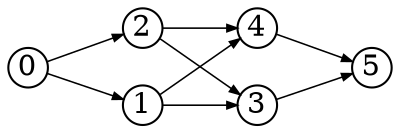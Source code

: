 digraph{
  rankdir=LR
  node [shape=circle,fixedsize=true,width=.26]
  edge [penwidth=0.75,arrowsize=0.5]
  5 -> {}
  4 -> {5}
  3 -> {5}
  2 -> {3 4}
  1 -> {3 4}
  0 -> {1 2}
}
